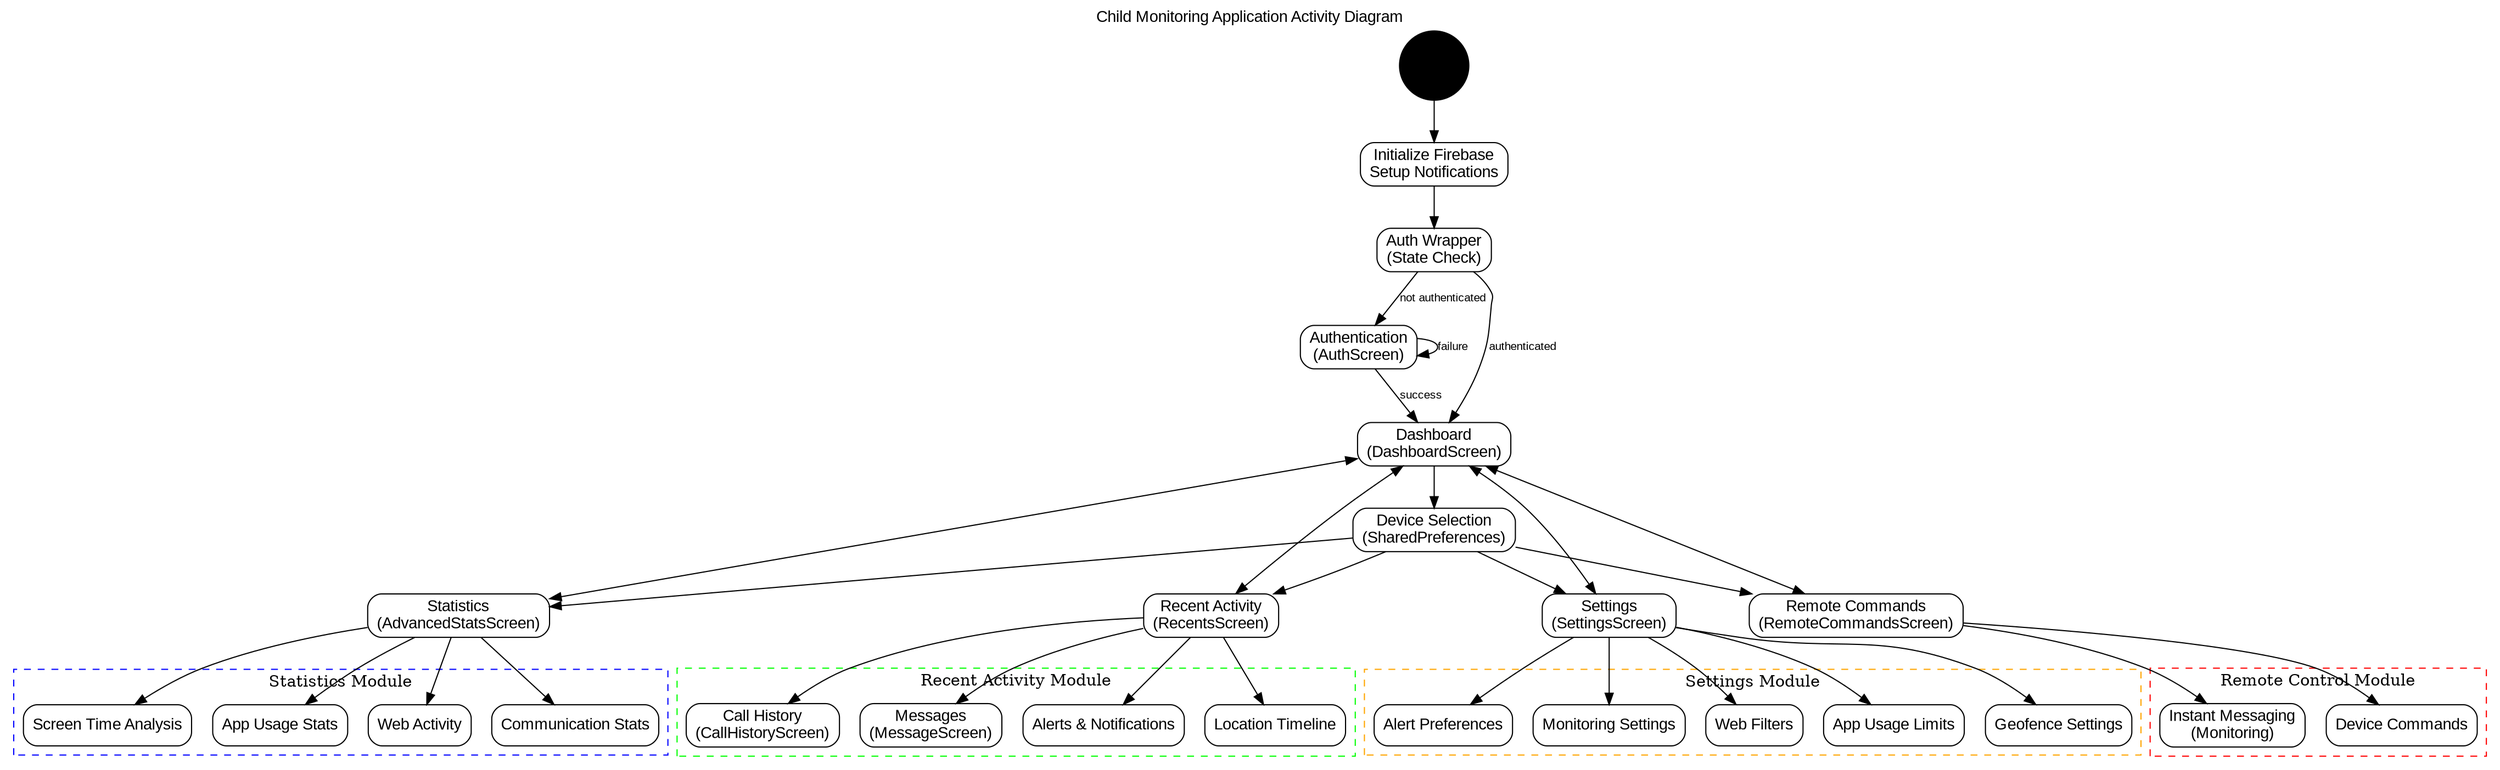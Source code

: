digraph ActivityDiagram {
    // Graph settings
    rankdir=TB;
    node [shape=rectangle, style=rounded, fontname="Arial"];
    edge [fontname="Arial", fontsize=10];
    
    // Start and initialization nodes
    start [shape=circle, fillcolor=black, style=filled, width=0.2];
    init [label="Initialize Firebase\nSetup Notifications"];
    
    // Authentication flow
    auth [label="Authentication\n(AuthScreen)"];
    auth_wrapper [label="Auth Wrapper\n(State Check)"];
    
    // Main navigation
    dash [label="Dashboard\n(DashboardScreen)"];
    device_select [label="Device Selection\n(SharedPreferences)"];
    
    // Main feature nodes
    stats [label="Statistics\n(AdvancedStatsScreen)"];
    recents [label="Recent Activity\n(RecentsScreen)"];
    settings [label="Settings\n(SettingsScreen)"];
    remote [label="Remote Commands\n(RemoteCommandsScreen)"];
    
    // Stats features
    screen_time [label="Screen Time Analysis"];
    app_usage [label="App Usage Stats"];
    web_visits [label="Web Activity"];
    comm_stats [label="Communication Stats"];
    
    // Recent activity features
    calls [label="Call History\n(CallHistoryScreen)"];
    messages [label="Messages\n(MessageScreen)"];
    notifications [label="Alerts & Notifications"];
    location_timeline [label="Location Timeline"];
    
    // Settings features
    alert_prefs [label="Alert Preferences"];
    monitoring_settings [label="Monitoring Settings"];
    web_filters [label="Web Filters"];
    app_limits [label="App Usage Limits"];
    geofence [label="Geofence Settings"];
    
    // Remote features
    instant_messaging [label="Instant Messaging\n(Monitoring)"];
    remote_commands [label="Device Commands"];
    
    // Flow connections
    start -> init;
    init -> auth_wrapper;
    auth_wrapper -> auth [label="not authenticated"];
    auth_wrapper -> dash [label="authenticated"];
    auth -> dash [label="success"];
    auth -> auth [label="failure"];
    
    // Dashboard connections
    dash -> device_select;
    device_select -> {stats recents settings remote};
    
    // Stats connections
    stats -> {screen_time app_usage web_visits comm_stats};
    
    // Recents connections
    recents -> {calls messages notifications location_timeline};
    
    // Settings connections
    settings -> {alert_prefs monitoring_settings web_filters app_limits geofence};
    
    // Remote connections
    remote -> {instant_messaging remote_commands};
    
    // Bi-directional navigation
    edge [dir=both];
    {stats recents settings remote} -> dash;
    
    // Feature clusters
    subgraph cluster_stats {
        label="Statistics Module";
        style=dashed;
        color=blue;
        screen_time; app_usage; web_visits; comm_stats;
    }
    
    subgraph cluster_recents {
        label="Recent Activity Module";
        style=dashed;
        color=green;
        calls; messages; notifications; location_timeline;
    }
    
    subgraph cluster_settings {
        label="Settings Module";
        style=dashed;
        color=orange;
        alert_prefs; monitoring_settings; web_filters; app_limits; geofence;
    }
    
    subgraph cluster_remote {
        label="Remote Control Module";
        style=dashed;
        color=red;
        instant_messaging; remote_commands;
    }
    
    // Graph styling
    graph [
        fontname="Arial",
        fontsize=14,
        label="Child Monitoring Application Activity Diagram",
        labelloc=t,
        style=rounded
    ];
}
